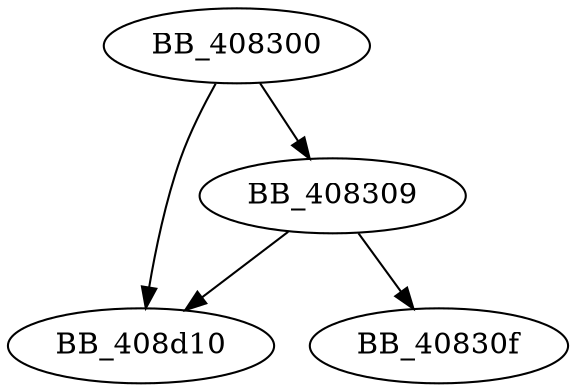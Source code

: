 DiGraph sub_408300{
BB_408300->BB_408309
BB_408300->BB_408d10
BB_408309->BB_40830f
BB_408309->BB_408d10
}
